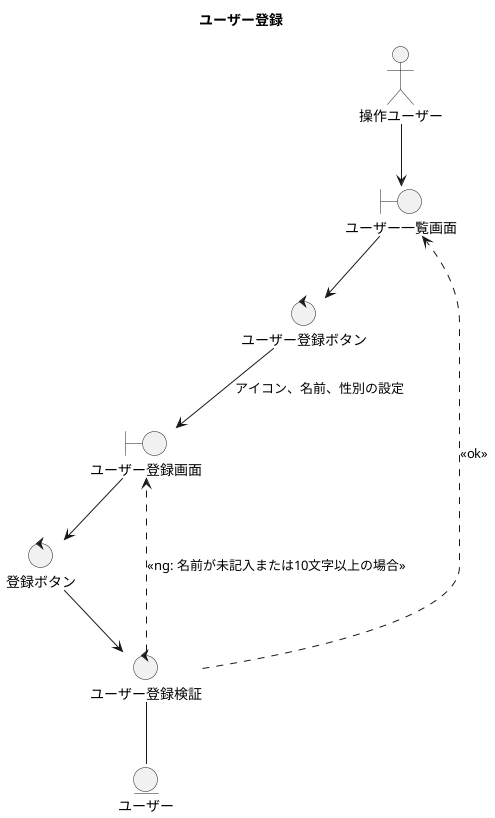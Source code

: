 @startuml

title ユーザー登録

actor 操作ユーザー
boundary ユーザー一覧画面
boundary ユーザー登録画面
control ユーザー登録ボタン
control 登録ボタン
control ユーザー登録検証
entity ユーザー

操作ユーザー --> ユーザー一覧画面
ユーザー一覧画面 --> ユーザー登録ボタン
ユーザー登録ボタン --> ユーザー登録画面: アイコン、名前、性別の設定
ユーザー登録画面 --> 登録ボタン
登録ボタン --> ユーザー登録検証
ユーザー登録検証 ..> ユーザー一覧画面: <<ok>>
ユーザー登録検証 ..> ユーザー登録画面: <<ng: 名前が未記入または10文字以上の場合>>
ユーザー登録検証 -- ユーザー

@enduml
